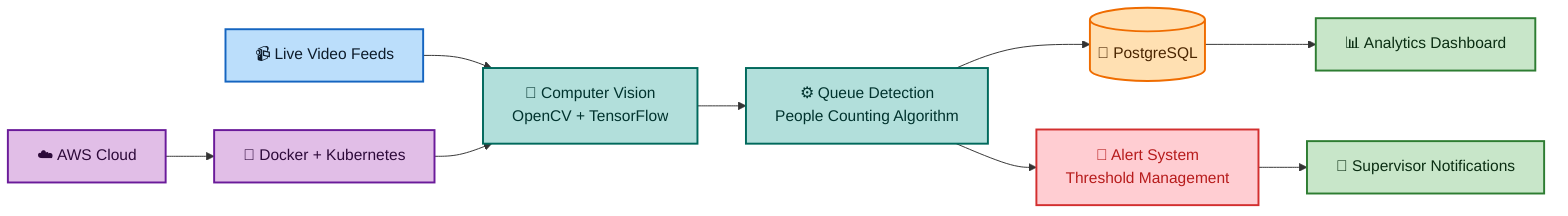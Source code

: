 graph LR
    %% ---------------------- Data Sources ----------------------
    A[📹 Live Video Feeds] --> B[🤖 Computer Vision<br/>OpenCV + TensorFlow]
    
    %% ---------------------- Processing ----------------------
    B --> C[⚙️ Queue Detection<br/>People Counting Algorithm]
    
    %% ---------------------- Storage ----------------------
    C --> D[(💾 PostgreSQL)]
    
    %% ---------------------- Alerting ----------------------
    C --> E[🚨 Alert System<br/>Threshold Management]
    
    %% ---------------------- Outputs ----------------------
    D --> F[📊 Analytics Dashboard]
    E --> G[👥 Supervisor Notifications]
    
    %% ---------------------- Infrastructure ----------------------
    H[🐳 Docker + Kubernetes] --> B
    I[☁️ AWS Cloud] --> H
    
    %% ---------------------- Styles ----------------------
    classDef source fill:#BBDEFB,stroke:#1565C0,stroke-width:2px,color:#0D1B2A;
    classDef processing fill:#B2DFDB,stroke:#00695C,stroke-width:2px,color:#00332E;
    classDef storage fill:#FFE0B2,stroke:#EF6C00,stroke-width:2px,color:#4A2500;
    classDef alerting fill:#FFCDD2,stroke:#D32F2F,stroke-width:2px,color:#B71C1C;
    classDef output fill:#C8E6C9,stroke:#2E7D32,stroke-width:2px,color:#0B2E13;
    classDef infra fill:#E1BEE7,stroke:#6A1B9A,stroke-width:2px,color:#2D0A3A;
    
    class A source
    class B,C processing
    class D storage
    class E alerting
    class F,G output
    class H,I infra